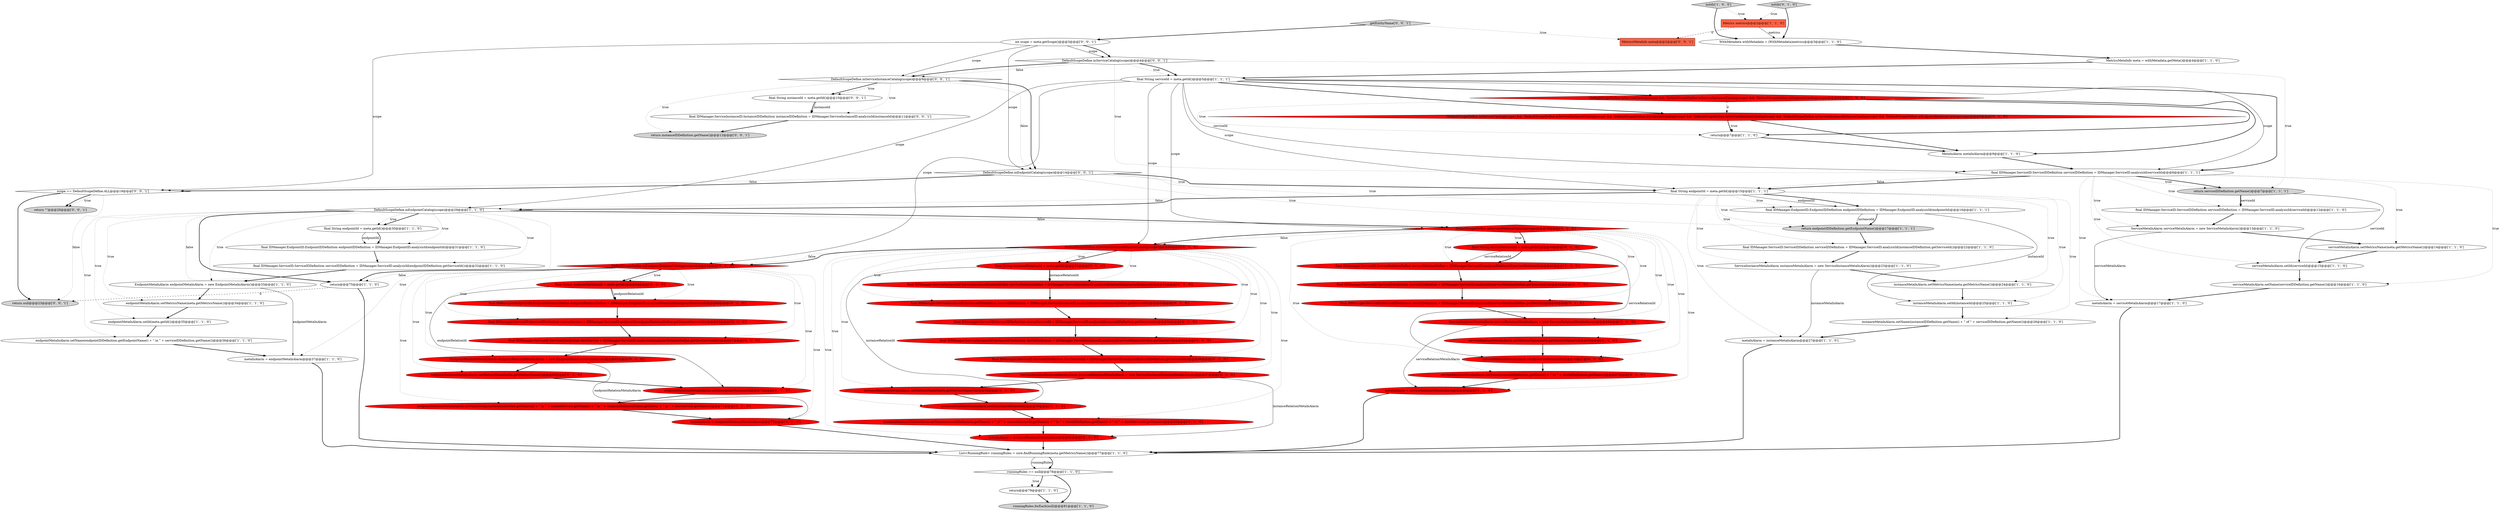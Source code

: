 digraph {
71 [style = filled, label = "instanceRelationMetaInAlarm.setMetricsName(meta.getMetricsName())@@@58@@@['0', '1', '0']", fillcolor = red, shape = ellipse image = "AAA1AAABBB2BBB"];
26 [style = filled, label = "Metrics metrics@@@2@@@['1', '1', '0']", fillcolor = tomato, shape = box image = "AAA0AAABBB1BBB"];
12 [style = filled, label = "final IDManager.ServiceID.ServiceIDDefinition serviceIDDefinition = IDManager.ServiceID.analysisId(instanceIDDefinition.getServiceId())@@@22@@@['1', '1', '0']", fillcolor = white, shape = ellipse image = "AAA0AAABBB1BBB"];
28 [style = filled, label = "endpointMetaInAlarm.setName(endpointIDDefinition.getEndpointName() + \" in \" + serviceIDDefinition.getName())@@@36@@@['1', '1', '0']", fillcolor = white, shape = ellipse image = "AAA0AAABBB1BBB"];
43 [style = filled, label = "DefaultScopeDefine.inServiceInstanceRelationCatalog(scope)@@@50@@@['0', '1', '0']", fillcolor = red, shape = diamond image = "AAA1AAABBB2BBB"];
25 [style = filled, label = "final IDManager.ServiceID.ServiceIDDefinition serviceIDDefinition = IDManager.ServiceID.analysisId(serviceId)@@@12@@@['1', '1', '0']", fillcolor = white, shape = ellipse image = "AAA0AAABBB1BBB"];
17 [style = filled, label = "DefaultScopeDefine.inEndpointCatalog(scope)@@@29@@@['1', '1', '0']", fillcolor = white, shape = diamond image = "AAA0AAABBB1BBB"];
18 [style = filled, label = "return endpointIDDefinition.getEndpointName()@@@17@@@['1', '1', '1']", fillcolor = lightgray, shape = ellipse image = "AAA0AAABBB1BBB"];
13 [style = filled, label = "notify['1', '0', '0']", fillcolor = lightgray, shape = diamond image = "AAA0AAABBB1BBB"];
15 [style = filled, label = "serviceMetaInAlarm.setMetricsName(meta.getMetricsName())@@@14@@@['1', '1', '0']", fillcolor = white, shape = ellipse image = "AAA0AAABBB1BBB"];
60 [style = filled, label = "serviceRelationMetaInAlarm.setId(serviceRelationId)@@@46@@@['0', '1', '0']", fillcolor = red, shape = ellipse image = "AAA1AAABBB2BBB"];
72 [style = filled, label = "final IDManager.ServiceID.ServiceIDDefinition destIdDefinition = IDManager.ServiceID.analysisId(serviceRelationDefine.getDestId())@@@43@@@['0', '1', '0']", fillcolor = red, shape = ellipse image = "AAA1AAABBB2BBB"];
83 [style = filled, label = "DefaultScopeDefine.inServiceCatalog(scope)@@@4@@@['0', '0', '1']", fillcolor = white, shape = diamond image = "AAA0AAABBB3BBB"];
1 [style = filled, label = "final IDManager.ServiceID.ServiceIDDefinition serviceIDDefinition = IDManager.ServiceID.analysisId(serviceId)@@@6@@@['1', '1', '1']", fillcolor = white, shape = ellipse image = "AAA0AAABBB1BBB"];
46 [style = filled, label = "serviceRelationMetaInAlarm.setName(sourceIdDefinition.getName() + \" to \" + destIdDefinition.getName())@@@47@@@['0', '1', '0']", fillcolor = red, shape = ellipse image = "AAA1AAABBB2BBB"];
81 [style = filled, label = "getEntityName['0', '0', '1']", fillcolor = lightgray, shape = diamond image = "AAA0AAABBB3BBB"];
23 [style = filled, label = "return serviceIDDefinition.getName()@@@7@@@['1', '1', '1']", fillcolor = lightgray, shape = ellipse image = "AAA0AAABBB1BBB"];
48 [style = filled, label = "final IDManager.ServiceInstanceID.InstanceIDDefinition destIdDefinition = IDManager.ServiceInstanceID.analysisId(serviceRelationDefine.getDestId())@@@55@@@['0', '1', '0']", fillcolor = red, shape = ellipse image = "AAA1AAABBB2BBB"];
74 [style = filled, label = "final String instanceId = meta.getId()@@@10@@@['0', '0', '1']", fillcolor = white, shape = ellipse image = "AAA0AAABBB3BBB"];
30 [style = filled, label = "final String endpointId = meta.getId()@@@30@@@['1', '1', '0']", fillcolor = white, shape = ellipse image = "AAA0AAABBB1BBB"];
82 [style = filled, label = "int scope = meta.getScope()@@@3@@@['0', '0', '1']", fillcolor = white, shape = ellipse image = "AAA0AAABBB3BBB"];
20 [style = filled, label = "metaInAlarm = serviceMetaInAlarm@@@17@@@['1', '1', '0']", fillcolor = white, shape = ellipse image = "AAA0AAABBB1BBB"];
47 [style = filled, label = "DefaultScopeDefine.inEndpointRelationCatalog(scope)@@@63@@@['0', '1', '0']", fillcolor = red, shape = diamond image = "AAA1AAABBB2BBB"];
29 [style = filled, label = "instanceMetaInAlarm.setName(instanceIDDefinition.getName() + \" of \" + serviceIDDefinition.getName())@@@26@@@['1', '1', '0']", fillcolor = white, shape = ellipse image = "AAA0AAABBB1BBB"];
56 [style = filled, label = "ServiceRelationMetaInAlarm serviceRelationMetaInAlarm = new ServiceRelationMetaInAlarm()@@@44@@@['0', '1', '0']", fillcolor = red, shape = ellipse image = "AAA1AAABBB2BBB"];
59 [style = filled, label = "final IDManager.ServiceID.ServiceIDDefinition destServiceId = IDManager.ServiceID.analysisId(destIdDefinition.getServiceId())@@@56@@@['0', '1', '0']", fillcolor = red, shape = ellipse image = "AAA1AAABBB2BBB"];
7 [style = filled, label = "ServiceInstanceMetaInAlarm instanceMetaInAlarm = new ServiceInstanceMetaInAlarm()@@@23@@@['1', '1', '0']", fillcolor = white, shape = ellipse image = "AAA0AAABBB1BBB"];
79 [style = filled, label = "return null@@@23@@@['0', '0', '1']", fillcolor = lightgray, shape = ellipse image = "AAA0AAABBB3BBB"];
4 [style = filled, label = "return@@@7@@@['1', '1', '0']", fillcolor = white, shape = ellipse image = "AAA0AAABBB1BBB"];
16 [style = filled, label = "instanceMetaInAlarm.setMetricsName(meta.getMetricsName())@@@24@@@['1', '1', '0']", fillcolor = white, shape = ellipse image = "AAA0AAABBB1BBB"];
34 [style = filled, label = "return@@@79@@@['1', '1', '0']", fillcolor = white, shape = ellipse image = "AAA0AAABBB1BBB"];
70 [style = filled, label = "instanceRelationMetaInAlarm.setName(sourceIdDefinition.getName() + \" of \" + sourceServiceId.getName() + \" to \" + destIdDefinition.getName() + \" of \" + destServiceId.getName())@@@60@@@['0', '1', '0']", fillcolor = red, shape = ellipse image = "AAA1AAABBB2BBB"];
54 [style = filled, label = "notify['0', '1', '0']", fillcolor = lightgray, shape = diamond image = "AAA0AAABBB2BBB"];
44 [style = filled, label = "final IDManager.EndpointID.EndpointRelationDefine endpointRelationDefine = IDManager.EndpointID.analysisRelationId(endpointRelationId)@@@65@@@['0', '1', '0']", fillcolor = red, shape = ellipse image = "AAA1AAABBB2BBB"];
53 [style = filled, label = "endpointRelationMetaInAlarm.setId(endpointRelationId)@@@70@@@['0', '1', '0']", fillcolor = red, shape = ellipse image = "AAA1AAABBB2BBB"];
84 [style = filled, label = "MetricsMetaInfo meta@@@2@@@['0', '0', '1']", fillcolor = tomato, shape = box image = "AAA0AAABBB3BBB"];
42 [style = filled, label = "final IDManager.ServiceID.ServiceIDDefinition sourceIdDefinition = IDManager.ServiceID.analysisId(serviceRelationDefine.getSourceId())@@@42@@@['0', '1', '0']", fillcolor = red, shape = ellipse image = "AAA1AAABBB2BBB"];
76 [style = filled, label = "return \"\"@@@20@@@['0', '0', '1']", fillcolor = lightgray, shape = ellipse image = "AAA0AAABBB3BBB"];
50 [style = filled, label = "final String endpointRelationId = meta.getId()@@@64@@@['0', '1', '0']", fillcolor = red, shape = ellipse image = "AAA1AAABBB2BBB"];
37 [style = filled, label = "final String serviceId = meta.getId()@@@5@@@['1', '1', '1']", fillcolor = white, shape = ellipse image = "AAA0AAABBB1BBB"];
80 [style = filled, label = "return instanceIDDefinition.getName()@@@12@@@['0', '0', '1']", fillcolor = lightgray, shape = ellipse image = "AAA0AAABBB3BBB"];
63 [style = filled, label = "serviceRelationMetaInAlarm.setMetricsName(meta.getMetricsName())@@@45@@@['0', '1', '0']", fillcolor = red, shape = ellipse image = "AAA1AAABBB2BBB"];
33 [style = filled, label = "List<RunningRule> runningRules = core.findRunningRule(meta.getMetricsName())@@@77@@@['1', '1', '0']", fillcolor = white, shape = ellipse image = "AAA0AAABBB1BBB"];
3 [style = filled, label = "final IDManager.ServiceID.ServiceIDDefinition serviceIDDefinition = IDManager.ServiceID.analysisId(endpointIDDefinition.getServiceId())@@@32@@@['1', '1', '0']", fillcolor = white, shape = ellipse image = "AAA0AAABBB1BBB"];
10 [style = filled, label = "ServiceMetaInAlarm serviceMetaInAlarm = new ServiceMetaInAlarm()@@@13@@@['1', '1', '0']", fillcolor = white, shape = ellipse image = "AAA0AAABBB1BBB"];
68 [style = filled, label = "metaInAlarm = instanceRelationMetaInAlarm@@@61@@@['0', '1', '0']", fillcolor = red, shape = ellipse image = "AAA1AAABBB2BBB"];
73 [style = filled, label = "final IDManager.ServiceInstanceID.InstanceIDDefinition instanceIDDefinition = IDManager.ServiceInstanceID.analysisId(instanceId)@@@11@@@['0', '0', '1']", fillcolor = white, shape = ellipse image = "AAA0AAABBB3BBB"];
52 [style = filled, label = "final IDManager.ServiceID.ServiceRelationDefine serviceRelationDefine = IDManager.ServiceID.analysisRelationId(serviceRelationId)@@@41@@@['0', '1', '0']", fillcolor = red, shape = ellipse image = "AAA1AAABBB2BBB"];
75 [style = filled, label = "DefaultScopeDefine.inServiceInstanceCatalog(scope)@@@9@@@['0', '0', '1']", fillcolor = white, shape = diamond image = "AAA0AAABBB3BBB"];
31 [style = filled, label = "final IDManager.EndpointID.EndpointIDDefinition endpointIDDefinition = IDManager.EndpointID.analysisId(endpointId)@@@31@@@['1', '1', '0']", fillcolor = white, shape = ellipse image = "AAA0AAABBB1BBB"];
0 [style = filled, label = "MetaInAlarm metaInAlarm@@@9@@@['1', '1', '0']", fillcolor = white, shape = ellipse image = "AAA0AAABBB1BBB"];
41 [style = filled, label = "final IDManager.ServiceID.ServiceIDDefinition sourceServiceId = IDManager.ServiceID.analysisId(sourceIdDefinition.getServiceId())@@@54@@@['0', '1', '0']", fillcolor = red, shape = ellipse image = "AAA1AAABBB2BBB"];
55 [style = filled, label = "endpointRelationMetaInAlarm.setMetricsName(meta.getMetricsName())@@@69@@@['0', '1', '0']", fillcolor = red, shape = ellipse image = "AAA1AAABBB2BBB"];
64 [style = filled, label = "endpointRelationMetaInAlarm.setName(endpointRelationDefine.getSource() + \" in \" + sourceService.getName() + \" to \" + endpointRelationDefine.getDest() + \" in \" + destService.getName())@@@71@@@['0', '1', '0']", fillcolor = red, shape = ellipse image = "AAA1AAABBB2BBB"];
11 [style = filled, label = "final IDManager.EndpointID.EndpointIDDefinition endpointIDDefinition = IDManager.EndpointID.analysisId(endpointId)@@@16@@@['1', '1', '1']", fillcolor = white, shape = ellipse image = "AAA0AAABBB1BBB"];
35 [style = filled, label = "!DefaultScopeDefine.inServiceCatalog(scope) && !DefaultScopeDefine.inServiceInstanceCatalog(scope) && !DefaultScopeDefine.inEndpointCatalog(scope)@@@6@@@['1', '0', '0']", fillcolor = red, shape = diamond image = "AAA1AAABBB1BBB"];
51 [style = filled, label = "!DefaultScopeDefine.inServiceCatalog(scope) && !DefaultScopeDefine.inServiceInstanceCatalog(scope) && !DefaultScopeDefine.inEndpointCatalog(scope) && !DefaultScopeDefine.inServiceRelationCatalog(scope) && !DefaultScopeDefine.inServiceInstanceRelationCatalog(scope) && !DefaultScopeDefine.inEndpointRelationCatalog(scope)@@@6@@@['0', '1', '0']", fillcolor = red, shape = diamond image = "AAA1AAABBB2BBB"];
39 [style = filled, label = "final String serviceRelationId = meta.getId()@@@40@@@['0', '1', '0']", fillcolor = red, shape = ellipse image = "AAA1AAABBB2BBB"];
14 [style = filled, label = "EndpointMetaInAlarm endpointMetaInAlarm = new EndpointMetaInAlarm()@@@33@@@['1', '1', '0']", fillcolor = white, shape = ellipse image = "AAA0AAABBB1BBB"];
2 [style = filled, label = "metaInAlarm = endpointMetaInAlarm@@@37@@@['1', '1', '0']", fillcolor = white, shape = ellipse image = "AAA0AAABBB1BBB"];
8 [style = filled, label = "runningRules.forEach(null)@@@81@@@['1', '1', '0']", fillcolor = lightgray, shape = ellipse image = "AAA0AAABBB1BBB"];
65 [style = filled, label = "DefaultScopeDefine.inServiceRelationCatalog(scope)@@@39@@@['0', '1', '0']", fillcolor = red, shape = diamond image = "AAA1AAABBB2BBB"];
6 [style = filled, label = "return@@@75@@@['1', '1', '0']", fillcolor = white, shape = ellipse image = "AAA0AAABBB1BBB"];
57 [style = filled, label = "EndpointRelationMetaInAlarm endpointRelationMetaInAlarm = new EndpointRelationMetaInAlarm()@@@68@@@['0', '1', '0']", fillcolor = red, shape = ellipse image = "AAA1AAABBB2BBB"];
27 [style = filled, label = "serviceMetaInAlarm.setName(serviceIDDefinition.getName())@@@16@@@['1', '1', '0']", fillcolor = white, shape = ellipse image = "AAA0AAABBB1BBB"];
24 [style = filled, label = "endpointMetaInAlarm.setMetricsName(meta.getMetricsName())@@@34@@@['1', '1', '0']", fillcolor = white, shape = ellipse image = "AAA0AAABBB1BBB"];
40 [style = filled, label = "final IDManager.ServiceID.ServiceIDDefinition sourceService = IDManager.ServiceID.analysisId(endpointRelationDefine.getSourceServiceId())@@@66@@@['0', '1', '0']", fillcolor = red, shape = ellipse image = "AAA1AAABBB2BBB"];
21 [style = filled, label = "runningRules == null@@@78@@@['1', '1', '0']", fillcolor = white, shape = diamond image = "AAA0AAABBB1BBB"];
66 [style = filled, label = "instanceRelationMetaInAlarm.setId(instanceRelationId)@@@59@@@['0', '1', '0']", fillcolor = red, shape = ellipse image = "AAA1AAABBB2BBB"];
36 [style = filled, label = "endpointMetaInAlarm.setId(meta.getId())@@@35@@@['1', '1', '0']", fillcolor = white, shape = ellipse image = "AAA0AAABBB1BBB"];
61 [style = filled, label = "final IDManager.ServiceID.ServiceIDDefinition destService = IDManager.ServiceID.analysisId(endpointRelationDefine.getDestServiceId())@@@67@@@['0', '1', '0']", fillcolor = red, shape = ellipse image = "AAA1AAABBB2BBB"];
77 [style = filled, label = "DefaultScopeDefine.inEndpointCatalog(scope)@@@14@@@['0', '0', '1']", fillcolor = white, shape = diamond image = "AAA0AAABBB3BBB"];
38 [style = filled, label = "metaInAlarm = instanceMetaInAlarm@@@27@@@['1', '1', '0']", fillcolor = white, shape = ellipse image = "AAA0AAABBB1BBB"];
22 [style = filled, label = "WithMetadata withMetadata = (WithMetadata)metrics@@@3@@@['1', '1', '0']", fillcolor = white, shape = ellipse image = "AAA0AAABBB1BBB"];
78 [style = filled, label = "scope == DefaultScopeDefine.ALL@@@19@@@['0', '0', '1']", fillcolor = white, shape = diamond image = "AAA0AAABBB3BBB"];
9 [style = filled, label = "MetricsMetaInfo meta = withMetadata.getMeta()@@@4@@@['1', '1', '0']", fillcolor = white, shape = ellipse image = "AAA0AAABBB1BBB"];
49 [style = filled, label = "ServiceInstanceRelationMetaInAlarm instanceRelationMetaInAlarm = new ServiceInstanceRelationMetaInAlarm()@@@57@@@['0', '1', '0']", fillcolor = red, shape = ellipse image = "AAA1AAABBB2BBB"];
19 [style = filled, label = "instanceMetaInAlarm.setId(instanceId)@@@25@@@['1', '1', '0']", fillcolor = white, shape = ellipse image = "AAA0AAABBB1BBB"];
45 [style = filled, label = "metaInAlarm = endpointRelationMetaInAlarm@@@72@@@['0', '1', '0']", fillcolor = red, shape = ellipse image = "AAA1AAABBB2BBB"];
58 [style = filled, label = "final IDManager.ServiceInstanceID.InstanceIDDefinition sourceIdDefinition = IDManager.ServiceInstanceID.analysisId(serviceRelationDefine.getSourceId())@@@53@@@['0', '1', '0']", fillcolor = red, shape = ellipse image = "AAA1AAABBB2BBB"];
67 [style = filled, label = "final String instanceRelationId = meta.getId()@@@51@@@['0', '1', '0']", fillcolor = red, shape = ellipse image = "AAA1AAABBB2BBB"];
5 [style = filled, label = "final String endpointId = meta.getId()@@@15@@@['1', '1', '1']", fillcolor = white, shape = ellipse image = "AAA0AAABBB1BBB"];
32 [style = filled, label = "serviceMetaInAlarm.setId(serviceId)@@@15@@@['1', '1', '0']", fillcolor = white, shape = ellipse image = "AAA0AAABBB1BBB"];
62 [style = filled, label = "final IDManager.ServiceInstanceID.ServiceInstanceRelationDefine serviceRelationDefine = IDManager.ServiceInstanceID.analysisRelationId(instanceRelationId)@@@52@@@['0', '1', '0']", fillcolor = red, shape = ellipse image = "AAA1AAABBB2BBB"];
69 [style = filled, label = "metaInAlarm = serviceRelationMetaInAlarm@@@48@@@['0', '1', '0']", fillcolor = red, shape = ellipse image = "AAA1AAABBB2BBB"];
1->5 [style = bold, label=""];
83->37 [style = dotted, label="true"];
14->24 [style = bold, label=""];
43->62 [style = dotted, label="true"];
59->49 [style = bold, label=""];
43->68 [style = dotted, label="true"];
51->4 [style = dotted, label="true"];
5->18 [style = dotted, label="true"];
5->19 [style = dotted, label="true"];
50->44 [style = bold, label=""];
83->75 [style = bold, label=""];
49->68 [style = solid, label="instanceRelationMetaInAlarm"];
21->8 [style = bold, label=""];
36->28 [style = bold, label=""];
45->33 [style = bold, label=""];
17->14 [style = dotted, label="true"];
61->57 [style = bold, label=""];
14->2 [style = solid, label="endpointMetaInAlarm"];
43->66 [style = dotted, label="true"];
5->12 [style = dotted, label="true"];
23->32 [style = solid, label="serviceId"];
47->53 [style = dotted, label="true"];
37->5 [style = solid, label="scope"];
17->65 [style = dotted, label="false"];
12->7 [style = bold, label=""];
9->37 [style = bold, label=""];
1->23 [style = bold, label=""];
41->48 [style = bold, label=""];
37->43 [style = solid, label="scope"];
5->38 [style = dotted, label="true"];
73->80 [style = bold, label=""];
5->11 [style = dotted, label="true"];
77->18 [style = dotted, label="true"];
77->78 [style = dotted, label="false"];
37->17 [style = solid, label="scope"];
81->84 [style = dotted, label="true"];
65->52 [style = dotted, label="true"];
7->16 [style = bold, label=""];
37->1 [style = solid, label="scope"];
70->68 [style = bold, label=""];
47->61 [style = dotted, label="true"];
1->5 [style = dotted, label="false"];
25->10 [style = bold, label=""];
1->23 [style = dotted, label="true"];
75->77 [style = bold, label=""];
17->2 [style = dotted, label="true"];
26->22 [style = solid, label="metrics"];
13->22 [style = bold, label=""];
5->29 [style = dotted, label="true"];
75->73 [style = dotted, label="true"];
1->27 [style = dotted, label="true"];
11->19 [style = solid, label="instanceId"];
7->38 [style = solid, label="instanceMetaInAlarm"];
40->61 [style = bold, label=""];
23->25 [style = bold, label=""];
47->6 [style = bold, label=""];
65->60 [style = dotted, label="true"];
57->55 [style = bold, label=""];
39->60 [style = solid, label="serviceRelationId"];
11->18 [style = solid, label="instanceId"];
22->9 [style = bold, label=""];
37->1 [style = bold, label=""];
39->52 [style = solid, label="serviceRelationId"];
47->6 [style = dotted, label="false"];
18->12 [style = bold, label=""];
17->6 [style = dotted, label="false"];
75->74 [style = bold, label=""];
51->0 [style = bold, label=""];
5->17 [style = dotted, label="false"];
65->46 [style = dotted, label="true"];
34->8 [style = bold, label=""];
42->72 [style = bold, label=""];
16->19 [style = bold, label=""];
17->65 [style = bold, label=""];
5->17 [style = bold, label=""];
77->5 [style = dotted, label="true"];
10->20 [style = solid, label="serviceMetaInAlarm"];
43->67 [style = bold, label=""];
77->78 [style = bold, label=""];
17->3 [style = dotted, label="true"];
11->18 [style = bold, label=""];
1->32 [style = dotted, label="true"];
4->0 [style = bold, label=""];
82->77 [style = solid, label="scope"];
43->59 [style = dotted, label="true"];
74->73 [style = solid, label="instanceId"];
65->72 [style = dotted, label="true"];
23->25 [style = solid, label="serviceId"];
82->78 [style = solid, label="scope"];
35->0 [style = bold, label=""];
52->42 [style = bold, label=""];
64->45 [style = bold, label=""];
39->52 [style = bold, label=""];
49->71 [style = bold, label=""];
43->47 [style = bold, label=""];
65->56 [style = dotted, label="true"];
83->37 [style = bold, label=""];
50->53 [style = solid, label="endpointRelationId"];
81->82 [style = bold, label=""];
5->7 [style = dotted, label="true"];
65->39 [style = bold, label=""];
1->15 [style = dotted, label="true"];
37->1 [style = solid, label="serviceId"];
5->11 [style = solid, label="endpointId"];
2->33 [style = bold, label=""];
43->49 [style = dotted, label="true"];
43->47 [style = dotted, label="false"];
29->38 [style = bold, label=""];
5->11 [style = bold, label=""];
37->47 [style = solid, label="scope"];
31->3 [style = bold, label=""];
78->76 [style = dotted, label="true"];
38->33 [style = bold, label=""];
53->64 [style = bold, label=""];
27->20 [style = bold, label=""];
66->70 [style = bold, label=""];
1->10 [style = dotted, label="true"];
51->4 [style = bold, label=""];
17->6 [style = bold, label=""];
13->26 [style = dotted, label="true"];
19->29 [style = bold, label=""];
65->43 [style = dotted, label="false"];
33->21 [style = solid, label="runningRules"];
78->79 [style = bold, label=""];
21->34 [style = bold, label=""];
43->70 [style = dotted, label="true"];
78->79 [style = dotted, label="false"];
32->27 [style = bold, label=""];
82->83 [style = solid, label="scope"];
75->80 [style = dotted, label="true"];
54->22 [style = bold, label=""];
77->11 [style = dotted, label="true"];
47->50 [style = bold, label=""];
82->83 [style = bold, label=""];
72->56 [style = bold, label=""];
63->60 [style = bold, label=""];
57->45 [style = solid, label="endpointRelationMetaInAlarm"];
30->31 [style = bold, label=""];
65->42 [style = dotted, label="true"];
0->1 [style = bold, label=""];
6->33 [style = bold, label=""];
67->66 [style = solid, label="instanceRelationId"];
56->69 [style = solid, label="serviceRelationMetaInAlarm"];
43->48 [style = dotted, label="true"];
47->50 [style = dotted, label="true"];
5->16 [style = dotted, label="true"];
17->28 [style = dotted, label="true"];
47->64 [style = dotted, label="true"];
83->75 [style = dotted, label="false"];
6->79 [style = dashed, label="0"];
56->63 [style = bold, label=""];
37->35 [style = bold, label=""];
46->69 [style = bold, label=""];
17->36 [style = dotted, label="true"];
71->66 [style = bold, label=""];
1->20 [style = dotted, label="true"];
17->24 [style = dotted, label="true"];
35->4 [style = dotted, label="true"];
82->75 [style = solid, label="scope"];
48->59 [style = bold, label=""];
83->23 [style = dotted, label="true"];
1->25 [style = dotted, label="true"];
10->15 [style = bold, label=""];
77->5 [style = bold, label=""];
43->71 [style = dotted, label="true"];
37->51 [style = bold, label=""];
65->43 [style = bold, label=""];
3->14 [style = bold, label=""];
62->58 [style = bold, label=""];
68->33 [style = bold, label=""];
44->40 [style = bold, label=""];
74->73 [style = bold, label=""];
47->45 [style = dotted, label="true"];
37->65 [style = solid, label="scope"];
21->34 [style = dotted, label="true"];
17->30 [style = bold, label=""];
47->44 [style = dotted, label="true"];
60->46 [style = bold, label=""];
65->69 [style = dotted, label="true"];
35->4 [style = bold, label=""];
58->41 [style = bold, label=""];
47->55 [style = dotted, label="true"];
75->74 [style = dotted, label="true"];
20->33 [style = bold, label=""];
35->51 [style = dashed, label="0"];
67->62 [style = solid, label="instanceRelationId"];
67->62 [style = bold, label=""];
50->44 [style = solid, label="endpointRelationId"];
17->31 [style = dotted, label="true"];
24->36 [style = bold, label=""];
28->2 [style = bold, label=""];
75->77 [style = dotted, label="false"];
17->30 [style = dotted, label="true"];
69->33 [style = bold, label=""];
43->67 [style = dotted, label="true"];
26->84 [style = dashed, label="0"];
30->31 [style = solid, label="endpointId"];
55->53 [style = bold, label=""];
47->40 [style = dotted, label="true"];
65->39 [style = dotted, label="true"];
83->1 [style = dotted, label="true"];
43->41 [style = dotted, label="true"];
43->58 [style = dotted, label="true"];
54->26 [style = dotted, label="true"];
78->76 [style = bold, label=""];
47->57 [style = dotted, label="true"];
33->21 [style = bold, label=""];
15->32 [style = bold, label=""];
65->63 [style = dotted, label="true"];
}
